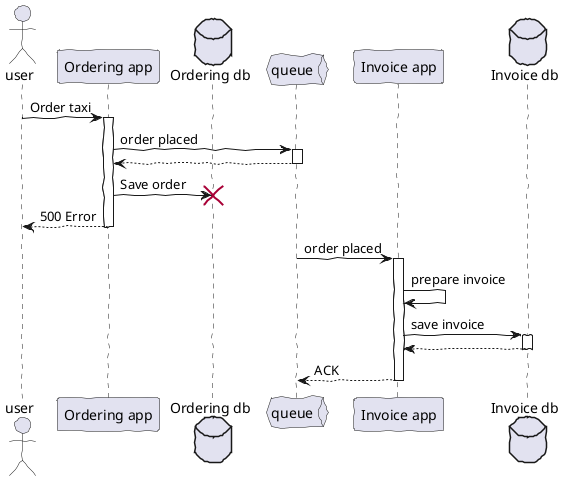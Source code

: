 @startuml
skinparam handwritten true

actor       user
participant "Ordering app"
database    "Ordering db"
queue       queue
participant "Invoice app"
database    "Invoice db"

user -> "Ordering app" ++ : Order taxi
"Ordering app" -> "queue" ++ : order placed 
return
"Ordering app" -> "Ordering db" !! : Save order
return 500 Error

"queue" -> "Invoice app" ++ : order placed
"Invoice app" -> "Invoice app" : prepare invoice
"Invoice app" -> "Invoice db" ++ : save invoice
return
return ACK
@enduml

